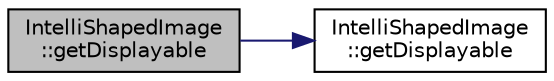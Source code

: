 digraph "IntelliShapedImage::getDisplayable"
{
 // LATEX_PDF_SIZE
  edge [fontname="Helvetica",fontsize="10",labelfontname="Helvetica",labelfontsize="10"];
  node [fontname="Helvetica",fontsize="10",shape=record];
  rankdir="LR";
  Node1 [label="IntelliShapedImage\l::getDisplayable",height=0.2,width=0.4,color="black", fillcolor="grey75", style="filled", fontcolor="black",tooltip=" "];
  Node1 -> Node2 [color="midnightblue",fontsize="10",style="solid",fontname="Helvetica"];
  Node2 [label="IntelliShapedImage\l::getDisplayable",height=0.2,width=0.4,color="black", fillcolor="white", style="filled",URL="$class_intelli_shaped_image.html#a68cf374247c16f07fd84d50e4cd05630",tooltip=" "];
}
